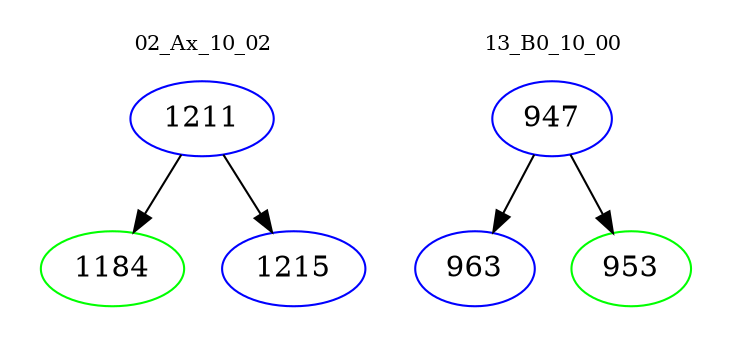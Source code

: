 digraph{
subgraph cluster_0 {
color = white
label = "02_Ax_10_02";
fontsize=10;
T0_1211 [label="1211", color="blue"]
T0_1211 -> T0_1184 [color="black"]
T0_1184 [label="1184", color="green"]
T0_1211 -> T0_1215 [color="black"]
T0_1215 [label="1215", color="blue"]
}
subgraph cluster_1 {
color = white
label = "13_B0_10_00";
fontsize=10;
T1_947 [label="947", color="blue"]
T1_947 -> T1_963 [color="black"]
T1_963 [label="963", color="blue"]
T1_947 -> T1_953 [color="black"]
T1_953 [label="953", color="green"]
}
}
